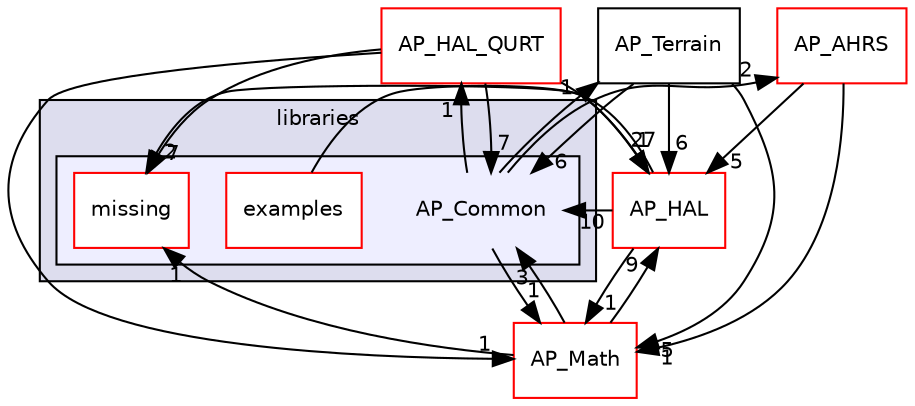 digraph "libraries/AP_Common" {
  compound=true
  node [ fontsize="10", fontname="Helvetica"];
  edge [ labelfontsize="10", labelfontname="Helvetica"];
  subgraph clusterdir_bc0718b08fb2015b8e59c47b2805f60c {
    graph [ bgcolor="#ddddee", pencolor="black", label="libraries" fontname="Helvetica", fontsize="10", URL="dir_bc0718b08fb2015b8e59c47b2805f60c.html"]
  subgraph clusterdir_df3f4256615fd4197927a84a019a8bd8 {
    graph [ bgcolor="#eeeeff", pencolor="black", label="" URL="dir_df3f4256615fd4197927a84a019a8bd8.html"];
    dir_df3f4256615fd4197927a84a019a8bd8 [shape=plaintext label="AP_Common"];
    dir_5e2583c605068784da0279be4df0cb94 [shape=box label="examples" color="red" fillcolor="white" style="filled" URL="dir_5e2583c605068784da0279be4df0cb94.html"];
    dir_f3cfb1fb32e5efc109c5d4de3e26a1f6 [shape=box label="missing" color="red" fillcolor="white" style="filled" URL="dir_f3cfb1fb32e5efc109c5d4de3e26a1f6.html"];
  }
  }
  dir_85ad937bf7c11de5c2907a482c9c56bd [shape=box label="AP_AHRS" fillcolor="white" style="filled" color="red" URL="dir_85ad937bf7c11de5c2907a482c9c56bd.html"];
  dir_1cbc10423b2512b31103883361e0123b [shape=box label="AP_HAL" fillcolor="white" style="filled" color="red" URL="dir_1cbc10423b2512b31103883361e0123b.html"];
  dir_fed4d61a34137c3b5da073c921a836df [shape=box label="AP_HAL_QURT" fillcolor="white" style="filled" color="red" URL="dir_fed4d61a34137c3b5da073c921a836df.html"];
  dir_93fb9127672489656ce87df72f6e986d [shape=box label="AP_Math" fillcolor="white" style="filled" color="red" URL="dir_93fb9127672489656ce87df72f6e986d.html"];
  dir_f928a1ceb1b35bc625539098c2ce4b5a [shape=box label="AP_Terrain" URL="dir_f928a1ceb1b35bc625539098c2ce4b5a.html"];
  dir_85ad937bf7c11de5c2907a482c9c56bd->dir_1cbc10423b2512b31103883361e0123b [headlabel="5", labeldistance=1.5 headhref="dir_000015_000057.html"];
  dir_85ad937bf7c11de5c2907a482c9c56bd->dir_93fb9127672489656ce87df72f6e986d [headlabel="1", labeldistance=1.5 headhref="dir_000015_000098.html"];
  dir_1cbc10423b2512b31103883361e0123b->dir_93fb9127672489656ce87df72f6e986d [headlabel="1", labeldistance=1.5 headhref="dir_000057_000098.html"];
  dir_1cbc10423b2512b31103883361e0123b->dir_df3f4256615fd4197927a84a019a8bd8 [headlabel="10", labeldistance=1.5 headhref="dir_000057_000036.html"];
  dir_1cbc10423b2512b31103883361e0123b->dir_f3cfb1fb32e5efc109c5d4de3e26a1f6 [headlabel="2", labeldistance=1.5 headhref="dir_000057_000039.html"];
  dir_fed4d61a34137c3b5da073c921a836df->dir_1cbc10423b2512b31103883361e0123b [headlabel="27", labeldistance=1.5 headhref="dir_000068_000057.html"];
  dir_fed4d61a34137c3b5da073c921a836df->dir_93fb9127672489656ce87df72f6e986d [headlabel="1", labeldistance=1.5 headhref="dir_000068_000098.html"];
  dir_fed4d61a34137c3b5da073c921a836df->dir_df3f4256615fd4197927a84a019a8bd8 [headlabel="7", labeldistance=1.5 headhref="dir_000068_000036.html"];
  dir_fed4d61a34137c3b5da073c921a836df->dir_f3cfb1fb32e5efc109c5d4de3e26a1f6 [headlabel="7", labeldistance=1.5 headhref="dir_000068_000039.html"];
  dir_93fb9127672489656ce87df72f6e986d->dir_1cbc10423b2512b31103883361e0123b [headlabel="9", labeldistance=1.5 headhref="dir_000098_000057.html"];
  dir_93fb9127672489656ce87df72f6e986d->dir_df3f4256615fd4197927a84a019a8bd8 [headlabel="3", labeldistance=1.5 headhref="dir_000098_000036.html"];
  dir_93fb9127672489656ce87df72f6e986d->dir_f3cfb1fb32e5efc109c5d4de3e26a1f6 [headlabel="1", labeldistance=1.5 headhref="dir_000098_000039.html"];
  dir_f928a1ceb1b35bc625539098c2ce4b5a->dir_1cbc10423b2512b31103883361e0123b [headlabel="6", labeldistance=1.5 headhref="dir_000159_000057.html"];
  dir_f928a1ceb1b35bc625539098c2ce4b5a->dir_93fb9127672489656ce87df72f6e986d [headlabel="5", labeldistance=1.5 headhref="dir_000159_000098.html"];
  dir_f928a1ceb1b35bc625539098c2ce4b5a->dir_df3f4256615fd4197927a84a019a8bd8 [headlabel="6", labeldistance=1.5 headhref="dir_000159_000036.html"];
  dir_5e2583c605068784da0279be4df0cb94->dir_1cbc10423b2512b31103883361e0123b [headlabel="1", labeldistance=1.5 headhref="dir_000037_000057.html"];
  dir_df3f4256615fd4197927a84a019a8bd8->dir_85ad937bf7c11de5c2907a482c9c56bd [headlabel="2", labeldistance=1.5 headhref="dir_000036_000015.html"];
  dir_df3f4256615fd4197927a84a019a8bd8->dir_fed4d61a34137c3b5da073c921a836df [headlabel="1", labeldistance=1.5 headhref="dir_000036_000068.html"];
  dir_df3f4256615fd4197927a84a019a8bd8->dir_93fb9127672489656ce87df72f6e986d [headlabel="1", labeldistance=1.5 headhref="dir_000036_000098.html"];
  dir_df3f4256615fd4197927a84a019a8bd8->dir_f928a1ceb1b35bc625539098c2ce4b5a [headlabel="1", labeldistance=1.5 headhref="dir_000036_000159.html"];
}
